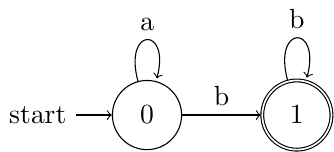 \documentclass[tikz]{standalone}
\usetikzlibrary{arrows, automata, calc, positioning}
\newcommand{\emptystring}{\ensuremath{\varepsilon}}
\begin{document}
\begin{tikzpicture}
    \node[state, initial] (0) at (0,0) {0};
    \node[state, accepting] (1) [right=of 0] {1};

    \path[->]
        (0) edge [loop above] node [above] {a} (0)
        (0) edge node [above] {b} (1)
        (1) edge [loop above] node [above] {b} (1);
\end{tikzpicture}
\end{document}

